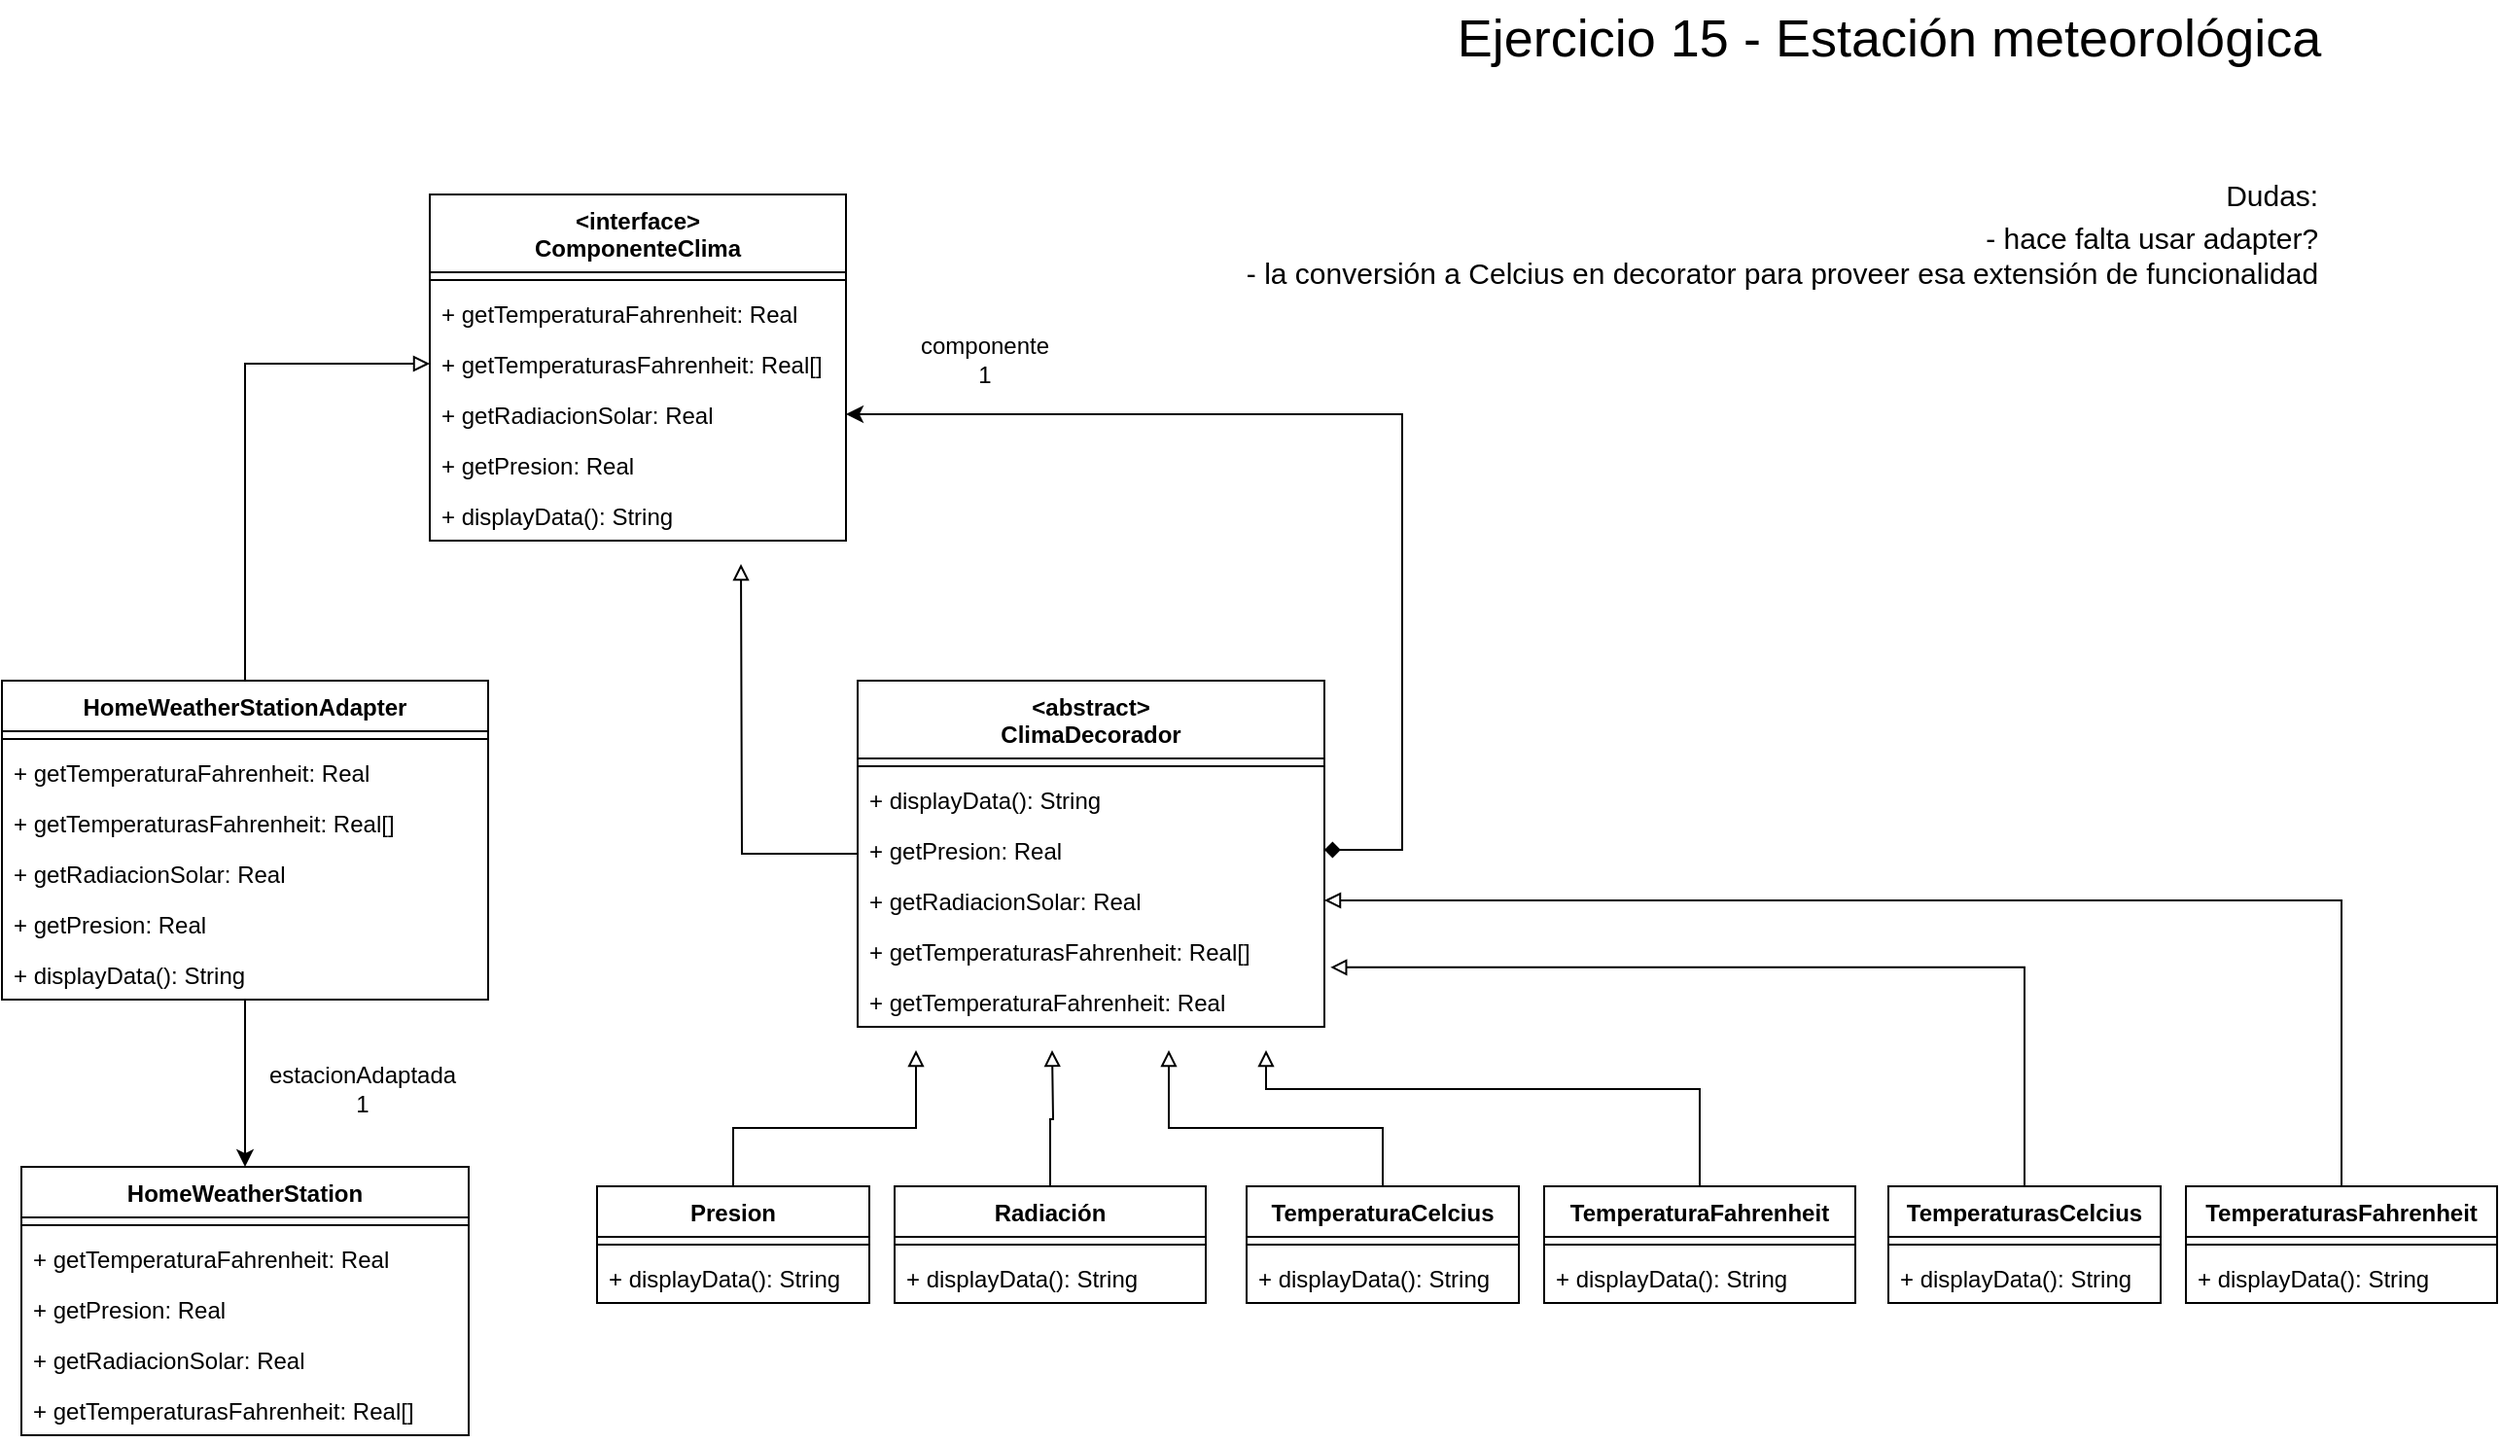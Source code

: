 <mxfile version="19.0.2" type="device"><diagram id="rEvVzxMUn73CYvQJ1fzU" name="Página-1"><mxGraphModel dx="877" dy="902" grid="1" gridSize="10" guides="1" tooltips="1" connect="1" arrows="1" fold="1" page="1" pageScale="1" pageWidth="827" pageHeight="1169" math="0" shadow="0"><root><mxCell id="0"/><mxCell id="1" parent="0"/><mxCell id="HEiRQtaJa1O1rkJMRUPB-1" value="HomeWeatherStation" style="swimlane;fontStyle=1;align=center;verticalAlign=top;childLayout=stackLayout;horizontal=1;startSize=26;horizontalStack=0;resizeParent=1;resizeParentMax=0;resizeLast=0;collapsible=1;marginBottom=0;" vertex="1" parent="1"><mxGeometry x="80" y="680" width="230" height="138" as="geometry"/></mxCell><mxCell id="HEiRQtaJa1O1rkJMRUPB-3" value="" style="line;strokeWidth=1;fillColor=none;align=left;verticalAlign=middle;spacingTop=-1;spacingLeft=3;spacingRight=3;rotatable=0;labelPosition=right;points=[];portConstraint=eastwest;" vertex="1" parent="HEiRQtaJa1O1rkJMRUPB-1"><mxGeometry y="26" width="230" height="8" as="geometry"/></mxCell><mxCell id="HEiRQtaJa1O1rkJMRUPB-4" value="+ getTemperaturaFahrenheit: Real" style="text;strokeColor=none;fillColor=none;align=left;verticalAlign=top;spacingLeft=4;spacingRight=4;overflow=hidden;rotatable=0;points=[[0,0.5],[1,0.5]];portConstraint=eastwest;" vertex="1" parent="HEiRQtaJa1O1rkJMRUPB-1"><mxGeometry y="34" width="230" height="26" as="geometry"/></mxCell><mxCell id="HEiRQtaJa1O1rkJMRUPB-5" value="+ getPresion: Real" style="text;strokeColor=none;fillColor=none;align=left;verticalAlign=top;spacingLeft=4;spacingRight=4;overflow=hidden;rotatable=0;points=[[0,0.5],[1,0.5]];portConstraint=eastwest;" vertex="1" parent="HEiRQtaJa1O1rkJMRUPB-1"><mxGeometry y="60" width="230" height="26" as="geometry"/></mxCell><mxCell id="HEiRQtaJa1O1rkJMRUPB-6" value="+ getRadiacionSolar: Real" style="text;strokeColor=none;fillColor=none;align=left;verticalAlign=top;spacingLeft=4;spacingRight=4;overflow=hidden;rotatable=0;points=[[0,0.5],[1,0.5]];portConstraint=eastwest;" vertex="1" parent="HEiRQtaJa1O1rkJMRUPB-1"><mxGeometry y="86" width="230" height="26" as="geometry"/></mxCell><mxCell id="HEiRQtaJa1O1rkJMRUPB-7" value="+ getTemperaturasFahrenheit: Real[]" style="text;strokeColor=none;fillColor=none;align=left;verticalAlign=top;spacingLeft=4;spacingRight=4;overflow=hidden;rotatable=0;points=[[0,0.5],[1,0.5]];portConstraint=eastwest;" vertex="1" parent="HEiRQtaJa1O1rkJMRUPB-1"><mxGeometry y="112" width="230" height="26" as="geometry"/></mxCell><mxCell id="HEiRQtaJa1O1rkJMRUPB-33" style="edgeStyle=orthogonalEdgeStyle;rounded=0;orthogonalLoop=1;jettySize=auto;html=1;entryX=0.5;entryY=0;entryDx=0;entryDy=0;startArrow=none;startFill=0;" edge="1" parent="1" source="HEiRQtaJa1O1rkJMRUPB-8" target="HEiRQtaJa1O1rkJMRUPB-1"><mxGeometry relative="1" as="geometry"/></mxCell><mxCell id="HEiRQtaJa1O1rkJMRUPB-40" style="edgeStyle=orthogonalEdgeStyle;rounded=0;orthogonalLoop=1;jettySize=auto;html=1;entryX=0;entryY=0.5;entryDx=0;entryDy=0;startArrow=none;startFill=0;endArrow=block;endFill=0;" edge="1" parent="1" source="HEiRQtaJa1O1rkJMRUPB-8" target="HEiRQtaJa1O1rkJMRUPB-25"><mxGeometry relative="1" as="geometry"/></mxCell><mxCell id="HEiRQtaJa1O1rkJMRUPB-8" value="HomeWeatherStationAdapter" style="swimlane;fontStyle=1;align=center;verticalAlign=top;childLayout=stackLayout;horizontal=1;startSize=26;horizontalStack=0;resizeParent=1;resizeParentMax=0;resizeLast=0;collapsible=1;marginBottom=0;" vertex="1" parent="1"><mxGeometry x="70" y="430" width="250" height="164" as="geometry"/></mxCell><mxCell id="HEiRQtaJa1O1rkJMRUPB-10" value="" style="line;strokeWidth=1;fillColor=none;align=left;verticalAlign=middle;spacingTop=-1;spacingLeft=3;spacingRight=3;rotatable=0;labelPosition=right;points=[];portConstraint=eastwest;" vertex="1" parent="HEiRQtaJa1O1rkJMRUPB-8"><mxGeometry y="26" width="250" height="8" as="geometry"/></mxCell><mxCell id="HEiRQtaJa1O1rkJMRUPB-27" value="+ getTemperaturaFahrenheit: Real" style="text;strokeColor=none;fillColor=none;align=left;verticalAlign=top;spacingLeft=4;spacingRight=4;overflow=hidden;rotatable=0;points=[[0,0.5],[1,0.5]];portConstraint=eastwest;" vertex="1" parent="HEiRQtaJa1O1rkJMRUPB-8"><mxGeometry y="34" width="250" height="26" as="geometry"/></mxCell><mxCell id="HEiRQtaJa1O1rkJMRUPB-30" value="+ getTemperaturasFahrenheit: Real[]" style="text;strokeColor=none;fillColor=none;align=left;verticalAlign=top;spacingLeft=4;spacingRight=4;overflow=hidden;rotatable=0;points=[[0,0.5],[1,0.5]];portConstraint=eastwest;" vertex="1" parent="HEiRQtaJa1O1rkJMRUPB-8"><mxGeometry y="60" width="250" height="26" as="geometry"/></mxCell><mxCell id="HEiRQtaJa1O1rkJMRUPB-29" value="+ getRadiacionSolar: Real" style="text;strokeColor=none;fillColor=none;align=left;verticalAlign=top;spacingLeft=4;spacingRight=4;overflow=hidden;rotatable=0;points=[[0,0.5],[1,0.5]];portConstraint=eastwest;" vertex="1" parent="HEiRQtaJa1O1rkJMRUPB-8"><mxGeometry y="86" width="250" height="26" as="geometry"/></mxCell><mxCell id="HEiRQtaJa1O1rkJMRUPB-28" value="+ getPresion: Real" style="text;strokeColor=none;fillColor=none;align=left;verticalAlign=top;spacingLeft=4;spacingRight=4;overflow=hidden;rotatable=0;points=[[0,0.5],[1,0.5]];portConstraint=eastwest;" vertex="1" parent="HEiRQtaJa1O1rkJMRUPB-8"><mxGeometry y="112" width="250" height="26" as="geometry"/></mxCell><mxCell id="HEiRQtaJa1O1rkJMRUPB-31" value="+ displayData(): String" style="text;strokeColor=none;fillColor=none;align=left;verticalAlign=top;spacingLeft=4;spacingRight=4;overflow=hidden;rotatable=0;points=[[0,0.5],[1,0.5]];portConstraint=eastwest;" vertex="1" parent="HEiRQtaJa1O1rkJMRUPB-8"><mxGeometry y="138" width="250" height="26" as="geometry"/></mxCell><mxCell id="HEiRQtaJa1O1rkJMRUPB-12" value="&lt;interface&gt;&#10;ComponenteClima" style="swimlane;fontStyle=1;align=center;verticalAlign=top;childLayout=stackLayout;horizontal=1;startSize=40;horizontalStack=0;resizeParent=1;resizeParentMax=0;resizeLast=0;collapsible=1;marginBottom=0;" vertex="1" parent="1"><mxGeometry x="290" y="180" width="214" height="178" as="geometry"/></mxCell><mxCell id="HEiRQtaJa1O1rkJMRUPB-14" value="" style="line;strokeWidth=1;fillColor=none;align=left;verticalAlign=middle;spacingTop=-1;spacingLeft=3;spacingRight=3;rotatable=0;labelPosition=right;points=[];portConstraint=eastwest;" vertex="1" parent="HEiRQtaJa1O1rkJMRUPB-12"><mxGeometry y="40" width="214" height="8" as="geometry"/></mxCell><mxCell id="HEiRQtaJa1O1rkJMRUPB-22" value="+ getTemperaturaFahrenheit: Real" style="text;strokeColor=none;fillColor=none;align=left;verticalAlign=top;spacingLeft=4;spacingRight=4;overflow=hidden;rotatable=0;points=[[0,0.5],[1,0.5]];portConstraint=eastwest;" vertex="1" parent="HEiRQtaJa1O1rkJMRUPB-12"><mxGeometry y="48" width="214" height="26" as="geometry"/></mxCell><mxCell id="HEiRQtaJa1O1rkJMRUPB-25" value="+ getTemperaturasFahrenheit: Real[]" style="text;strokeColor=none;fillColor=none;align=left;verticalAlign=top;spacingLeft=4;spacingRight=4;overflow=hidden;rotatable=0;points=[[0,0.5],[1,0.5]];portConstraint=eastwest;" vertex="1" parent="HEiRQtaJa1O1rkJMRUPB-12"><mxGeometry y="74" width="214" height="26" as="geometry"/></mxCell><mxCell id="HEiRQtaJa1O1rkJMRUPB-24" value="+ getRadiacionSolar: Real" style="text;strokeColor=none;fillColor=none;align=left;verticalAlign=top;spacingLeft=4;spacingRight=4;overflow=hidden;rotatable=0;points=[[0,0.5],[1,0.5]];portConstraint=eastwest;" vertex="1" parent="HEiRQtaJa1O1rkJMRUPB-12"><mxGeometry y="100" width="214" height="26" as="geometry"/></mxCell><mxCell id="HEiRQtaJa1O1rkJMRUPB-23" value="+ getPresion: Real" style="text;strokeColor=none;fillColor=none;align=left;verticalAlign=top;spacingLeft=4;spacingRight=4;overflow=hidden;rotatable=0;points=[[0,0.5],[1,0.5]];portConstraint=eastwest;" vertex="1" parent="HEiRQtaJa1O1rkJMRUPB-12"><mxGeometry y="126" width="214" height="26" as="geometry"/></mxCell><mxCell id="HEiRQtaJa1O1rkJMRUPB-15" value="+ displayData(): String" style="text;strokeColor=none;fillColor=none;align=left;verticalAlign=top;spacingLeft=4;spacingRight=4;overflow=hidden;rotatable=0;points=[[0,0.5],[1,0.5]];portConstraint=eastwest;" vertex="1" parent="HEiRQtaJa1O1rkJMRUPB-12"><mxGeometry y="152" width="214" height="26" as="geometry"/></mxCell><mxCell id="HEiRQtaJa1O1rkJMRUPB-41" style="edgeStyle=orthogonalEdgeStyle;rounded=0;orthogonalLoop=1;jettySize=auto;html=1;startArrow=none;startFill=0;endArrow=block;endFill=0;" edge="1" parent="1" source="HEiRQtaJa1O1rkJMRUPB-16"><mxGeometry relative="1" as="geometry"><mxPoint x="450" y="370" as="targetPoint"/></mxGeometry></mxCell><mxCell id="HEiRQtaJa1O1rkJMRUPB-16" value="&lt;abstract&gt;&#10;ClimaDecorador" style="swimlane;fontStyle=1;align=center;verticalAlign=top;childLayout=stackLayout;horizontal=1;startSize=40;horizontalStack=0;resizeParent=1;resizeParentMax=0;resizeLast=0;collapsible=1;marginBottom=0;" vertex="1" parent="1"><mxGeometry x="510" y="430" width="240" height="178" as="geometry"/></mxCell><mxCell id="HEiRQtaJa1O1rkJMRUPB-18" value="" style="line;strokeWidth=1;fillColor=none;align=left;verticalAlign=middle;spacingTop=-1;spacingLeft=3;spacingRight=3;rotatable=0;labelPosition=right;points=[];portConstraint=eastwest;" vertex="1" parent="HEiRQtaJa1O1rkJMRUPB-16"><mxGeometry y="40" width="240" height="8" as="geometry"/></mxCell><mxCell id="HEiRQtaJa1O1rkJMRUPB-39" value="+ displayData(): String" style="text;strokeColor=none;fillColor=none;align=left;verticalAlign=top;spacingLeft=4;spacingRight=4;overflow=hidden;rotatable=0;points=[[0,0.5],[1,0.5]];portConstraint=eastwest;" vertex="1" parent="HEiRQtaJa1O1rkJMRUPB-16"><mxGeometry y="48" width="240" height="26" as="geometry"/></mxCell><mxCell id="HEiRQtaJa1O1rkJMRUPB-38" value="+ getPresion: Real" style="text;strokeColor=none;fillColor=none;align=left;verticalAlign=top;spacingLeft=4;spacingRight=4;overflow=hidden;rotatable=0;points=[[0,0.5],[1,0.5]];portConstraint=eastwest;" vertex="1" parent="HEiRQtaJa1O1rkJMRUPB-16"><mxGeometry y="74" width="240" height="26" as="geometry"/></mxCell><mxCell id="HEiRQtaJa1O1rkJMRUPB-37" value="+ getRadiacionSolar: Real" style="text;strokeColor=none;fillColor=none;align=left;verticalAlign=top;spacingLeft=4;spacingRight=4;overflow=hidden;rotatable=0;points=[[0,0.5],[1,0.5]];portConstraint=eastwest;" vertex="1" parent="HEiRQtaJa1O1rkJMRUPB-16"><mxGeometry y="100" width="240" height="26" as="geometry"/></mxCell><mxCell id="HEiRQtaJa1O1rkJMRUPB-36" value="+ getTemperaturasFahrenheit: Real[]" style="text;strokeColor=none;fillColor=none;align=left;verticalAlign=top;spacingLeft=4;spacingRight=4;overflow=hidden;rotatable=0;points=[[0,0.5],[1,0.5]];portConstraint=eastwest;" vertex="1" parent="HEiRQtaJa1O1rkJMRUPB-16"><mxGeometry y="126" width="240" height="26" as="geometry"/></mxCell><mxCell id="HEiRQtaJa1O1rkJMRUPB-35" value="+ getTemperaturaFahrenheit: Real" style="text;strokeColor=none;fillColor=none;align=left;verticalAlign=top;spacingLeft=4;spacingRight=4;overflow=hidden;rotatable=0;points=[[0,0.5],[1,0.5]];portConstraint=eastwest;" vertex="1" parent="HEiRQtaJa1O1rkJMRUPB-16"><mxGeometry y="152" width="240" height="26" as="geometry"/></mxCell><mxCell id="HEiRQtaJa1O1rkJMRUPB-21" value="componente&lt;br&gt;1" style="text;html=1;align=center;verticalAlign=middle;resizable=0;points=[];autosize=1;strokeColor=none;fillColor=none;" vertex="1" parent="1"><mxGeometry x="535" y="250" width="80" height="30" as="geometry"/></mxCell><mxCell id="HEiRQtaJa1O1rkJMRUPB-34" value="estacionAdaptada&lt;br&gt;1" style="text;html=1;align=center;verticalAlign=middle;resizable=0;points=[];autosize=1;strokeColor=none;fillColor=none;" vertex="1" parent="1"><mxGeometry x="200" y="625" width="110" height="30" as="geometry"/></mxCell><mxCell id="HEiRQtaJa1O1rkJMRUPB-42" style="edgeStyle=orthogonalEdgeStyle;rounded=0;orthogonalLoop=1;jettySize=auto;html=1;entryX=1;entryY=0.5;entryDx=0;entryDy=0;startArrow=diamond;startFill=1;endArrow=classic;endFill=1;" edge="1" parent="1" source="HEiRQtaJa1O1rkJMRUPB-38" target="HEiRQtaJa1O1rkJMRUPB-24"><mxGeometry relative="1" as="geometry"><Array as="points"><mxPoint x="790" y="517"/><mxPoint x="790" y="293"/></Array></mxGeometry></mxCell><mxCell id="HEiRQtaJa1O1rkJMRUPB-65" style="edgeStyle=orthogonalEdgeStyle;rounded=0;orthogonalLoop=1;jettySize=auto;html=1;startArrow=none;startFill=0;endArrow=block;endFill=0;" edge="1" parent="1" source="HEiRQtaJa1O1rkJMRUPB-43"><mxGeometry relative="1" as="geometry"><mxPoint x="540" y="620" as="targetPoint"/><Array as="points"><mxPoint x="446" y="660"/><mxPoint x="540" y="660"/></Array></mxGeometry></mxCell><mxCell id="HEiRQtaJa1O1rkJMRUPB-43" value="Presion" style="swimlane;fontStyle=1;align=center;verticalAlign=top;childLayout=stackLayout;horizontal=1;startSize=26;horizontalStack=0;resizeParent=1;resizeParentMax=0;resizeLast=0;collapsible=1;marginBottom=0;" vertex="1" parent="1"><mxGeometry x="376" y="690" width="140" height="60" as="geometry"/></mxCell><mxCell id="HEiRQtaJa1O1rkJMRUPB-45" value="" style="line;strokeWidth=1;fillColor=none;align=left;verticalAlign=middle;spacingTop=-1;spacingLeft=3;spacingRight=3;rotatable=0;labelPosition=right;points=[];portConstraint=eastwest;" vertex="1" parent="HEiRQtaJa1O1rkJMRUPB-43"><mxGeometry y="26" width="140" height="8" as="geometry"/></mxCell><mxCell id="HEiRQtaJa1O1rkJMRUPB-51" value="+ displayData(): String" style="text;strokeColor=none;fillColor=none;align=left;verticalAlign=top;spacingLeft=4;spacingRight=4;overflow=hidden;rotatable=0;points=[[0,0.5],[1,0.5]];portConstraint=eastwest;" vertex="1" parent="HEiRQtaJa1O1rkJMRUPB-43"><mxGeometry y="34" width="140" height="26" as="geometry"/></mxCell><mxCell id="HEiRQtaJa1O1rkJMRUPB-66" style="edgeStyle=orthogonalEdgeStyle;rounded=0;orthogonalLoop=1;jettySize=auto;html=1;startArrow=none;startFill=0;endArrow=block;endFill=0;" edge="1" parent="1" source="HEiRQtaJa1O1rkJMRUPB-47"><mxGeometry relative="1" as="geometry"><mxPoint x="610" y="620" as="targetPoint"/></mxGeometry></mxCell><mxCell id="HEiRQtaJa1O1rkJMRUPB-47" value="Radiación" style="swimlane;fontStyle=1;align=center;verticalAlign=top;childLayout=stackLayout;horizontal=1;startSize=26;horizontalStack=0;resizeParent=1;resizeParentMax=0;resizeLast=0;collapsible=1;marginBottom=0;" vertex="1" parent="1"><mxGeometry x="529" y="690" width="160" height="60" as="geometry"/></mxCell><mxCell id="HEiRQtaJa1O1rkJMRUPB-49" value="" style="line;strokeWidth=1;fillColor=none;align=left;verticalAlign=middle;spacingTop=-1;spacingLeft=3;spacingRight=3;rotatable=0;labelPosition=right;points=[];portConstraint=eastwest;" vertex="1" parent="HEiRQtaJa1O1rkJMRUPB-47"><mxGeometry y="26" width="160" height="8" as="geometry"/></mxCell><mxCell id="HEiRQtaJa1O1rkJMRUPB-52" value="+ displayData(): String" style="text;strokeColor=none;fillColor=none;align=left;verticalAlign=top;spacingLeft=4;spacingRight=4;overflow=hidden;rotatable=0;points=[[0,0.5],[1,0.5]];portConstraint=eastwest;" vertex="1" parent="HEiRQtaJa1O1rkJMRUPB-47"><mxGeometry y="34" width="160" height="26" as="geometry"/></mxCell><mxCell id="HEiRQtaJa1O1rkJMRUPB-67" style="edgeStyle=orthogonalEdgeStyle;rounded=0;orthogonalLoop=1;jettySize=auto;html=1;startArrow=none;startFill=0;endArrow=block;endFill=0;" edge="1" parent="1" source="HEiRQtaJa1O1rkJMRUPB-53"><mxGeometry relative="1" as="geometry"><mxPoint x="670" y="620" as="targetPoint"/><Array as="points"><mxPoint x="780" y="660"/><mxPoint x="670" y="660"/></Array></mxGeometry></mxCell><mxCell id="HEiRQtaJa1O1rkJMRUPB-53" value="TemperaturaCelcius" style="swimlane;fontStyle=1;align=center;verticalAlign=top;childLayout=stackLayout;horizontal=1;startSize=26;horizontalStack=0;resizeParent=1;resizeParentMax=0;resizeLast=0;collapsible=1;marginBottom=0;" vertex="1" parent="1"><mxGeometry x="710" y="690" width="140" height="60" as="geometry"/></mxCell><mxCell id="HEiRQtaJa1O1rkJMRUPB-54" value="" style="line;strokeWidth=1;fillColor=none;align=left;verticalAlign=middle;spacingTop=-1;spacingLeft=3;spacingRight=3;rotatable=0;labelPosition=right;points=[];portConstraint=eastwest;" vertex="1" parent="HEiRQtaJa1O1rkJMRUPB-53"><mxGeometry y="26" width="140" height="8" as="geometry"/></mxCell><mxCell id="HEiRQtaJa1O1rkJMRUPB-55" value="+ displayData(): String" style="text;strokeColor=none;fillColor=none;align=left;verticalAlign=top;spacingLeft=4;spacingRight=4;overflow=hidden;rotatable=0;points=[[0,0.5],[1,0.5]];portConstraint=eastwest;" vertex="1" parent="HEiRQtaJa1O1rkJMRUPB-53"><mxGeometry y="34" width="140" height="26" as="geometry"/></mxCell><mxCell id="HEiRQtaJa1O1rkJMRUPB-68" style="edgeStyle=orthogonalEdgeStyle;rounded=0;orthogonalLoop=1;jettySize=auto;html=1;startArrow=none;startFill=0;endArrow=block;endFill=0;" edge="1" parent="1" source="HEiRQtaJa1O1rkJMRUPB-56"><mxGeometry relative="1" as="geometry"><mxPoint x="720" y="620" as="targetPoint"/><Array as="points"><mxPoint x="943" y="640"/><mxPoint x="720" y="640"/></Array></mxGeometry></mxCell><mxCell id="HEiRQtaJa1O1rkJMRUPB-56" value="TemperaturaFahrenheit" style="swimlane;fontStyle=1;align=center;verticalAlign=top;childLayout=stackLayout;horizontal=1;startSize=26;horizontalStack=0;resizeParent=1;resizeParentMax=0;resizeLast=0;collapsible=1;marginBottom=0;" vertex="1" parent="1"><mxGeometry x="863" y="690" width="160" height="60" as="geometry"/></mxCell><mxCell id="HEiRQtaJa1O1rkJMRUPB-57" value="" style="line;strokeWidth=1;fillColor=none;align=left;verticalAlign=middle;spacingTop=-1;spacingLeft=3;spacingRight=3;rotatable=0;labelPosition=right;points=[];portConstraint=eastwest;" vertex="1" parent="HEiRQtaJa1O1rkJMRUPB-56"><mxGeometry y="26" width="160" height="8" as="geometry"/></mxCell><mxCell id="HEiRQtaJa1O1rkJMRUPB-58" value="+ displayData(): String" style="text;strokeColor=none;fillColor=none;align=left;verticalAlign=top;spacingLeft=4;spacingRight=4;overflow=hidden;rotatable=0;points=[[0,0.5],[1,0.5]];portConstraint=eastwest;" vertex="1" parent="HEiRQtaJa1O1rkJMRUPB-56"><mxGeometry y="34" width="160" height="26" as="geometry"/></mxCell><mxCell id="HEiRQtaJa1O1rkJMRUPB-69" style="edgeStyle=orthogonalEdgeStyle;rounded=0;orthogonalLoop=1;jettySize=auto;html=1;entryX=1.013;entryY=-0.176;entryDx=0;entryDy=0;entryPerimeter=0;startArrow=none;startFill=0;endArrow=block;endFill=0;" edge="1" parent="1" source="HEiRQtaJa1O1rkJMRUPB-59" target="HEiRQtaJa1O1rkJMRUPB-35"><mxGeometry relative="1" as="geometry"/></mxCell><mxCell id="HEiRQtaJa1O1rkJMRUPB-59" value="TemperaturasCelcius" style="swimlane;fontStyle=1;align=center;verticalAlign=top;childLayout=stackLayout;horizontal=1;startSize=26;horizontalStack=0;resizeParent=1;resizeParentMax=0;resizeLast=0;collapsible=1;marginBottom=0;" vertex="1" parent="1"><mxGeometry x="1040" y="690" width="140" height="60" as="geometry"/></mxCell><mxCell id="HEiRQtaJa1O1rkJMRUPB-60" value="" style="line;strokeWidth=1;fillColor=none;align=left;verticalAlign=middle;spacingTop=-1;spacingLeft=3;spacingRight=3;rotatable=0;labelPosition=right;points=[];portConstraint=eastwest;" vertex="1" parent="HEiRQtaJa1O1rkJMRUPB-59"><mxGeometry y="26" width="140" height="8" as="geometry"/></mxCell><mxCell id="HEiRQtaJa1O1rkJMRUPB-61" value="+ displayData(): String" style="text;strokeColor=none;fillColor=none;align=left;verticalAlign=top;spacingLeft=4;spacingRight=4;overflow=hidden;rotatable=0;points=[[0,0.5],[1,0.5]];portConstraint=eastwest;" vertex="1" parent="HEiRQtaJa1O1rkJMRUPB-59"><mxGeometry y="34" width="140" height="26" as="geometry"/></mxCell><mxCell id="HEiRQtaJa1O1rkJMRUPB-70" style="edgeStyle=orthogonalEdgeStyle;rounded=0;orthogonalLoop=1;jettySize=auto;html=1;entryX=1;entryY=0.5;entryDx=0;entryDy=0;startArrow=none;startFill=0;endArrow=block;endFill=0;" edge="1" parent="1" source="HEiRQtaJa1O1rkJMRUPB-62" target="HEiRQtaJa1O1rkJMRUPB-37"><mxGeometry relative="1" as="geometry"/></mxCell><mxCell id="HEiRQtaJa1O1rkJMRUPB-62" value="TemperaturasFahrenheit" style="swimlane;fontStyle=1;align=center;verticalAlign=top;childLayout=stackLayout;horizontal=1;startSize=26;horizontalStack=0;resizeParent=1;resizeParentMax=0;resizeLast=0;collapsible=1;marginBottom=0;" vertex="1" parent="1"><mxGeometry x="1193" y="690" width="160" height="60" as="geometry"/></mxCell><mxCell id="HEiRQtaJa1O1rkJMRUPB-63" value="" style="line;strokeWidth=1;fillColor=none;align=left;verticalAlign=middle;spacingTop=-1;spacingLeft=3;spacingRight=3;rotatable=0;labelPosition=right;points=[];portConstraint=eastwest;" vertex="1" parent="HEiRQtaJa1O1rkJMRUPB-62"><mxGeometry y="26" width="160" height="8" as="geometry"/></mxCell><mxCell id="HEiRQtaJa1O1rkJMRUPB-64" value="+ displayData(): String" style="text;strokeColor=none;fillColor=none;align=left;verticalAlign=top;spacingLeft=4;spacingRight=4;overflow=hidden;rotatable=0;points=[[0,0.5],[1,0.5]];portConstraint=eastwest;" vertex="1" parent="HEiRQtaJa1O1rkJMRUPB-62"><mxGeometry y="34" width="160" height="26" as="geometry"/></mxCell><mxCell id="HEiRQtaJa1O1rkJMRUPB-71" value="Ejercicio 15 - Estación meteorológica" style="text;html=1;align=center;verticalAlign=middle;resizable=0;points=[];autosize=1;strokeColor=none;fillColor=none;fontSize=27;" vertex="1" parent="1"><mxGeometry x="810" y="80" width="460" height="40" as="geometry"/></mxCell><mxCell id="HEiRQtaJa1O1rkJMRUPB-72" value="&lt;div style=&quot;text-align: right;&quot;&gt;&lt;span style=&quot;font-size: 15px; background-color: initial;&quot;&gt;Dudas:&lt;/span&gt;&lt;/div&gt;&lt;font style=&quot;font-size: 15px;&quot;&gt;&lt;div style=&quot;text-align: right;&quot;&gt;&lt;span style=&quot;background-color: initial;&quot;&gt;- hace falta usar adapter?&lt;/span&gt;&lt;/div&gt;&lt;div style=&quot;text-align: right;&quot;&gt;&lt;span style=&quot;background-color: initial;&quot;&gt;- la conversión a Celcius en decorator para proveer esa extensión de funcionalidad&lt;/span&gt;&lt;/div&gt;&lt;/font&gt;" style="text;html=1;align=center;verticalAlign=middle;resizable=0;points=[];autosize=1;strokeColor=none;fillColor=none;fontSize=27;" vertex="1" parent="1"><mxGeometry x="700" y="140" width="570" height="110" as="geometry"/></mxCell></root></mxGraphModel></diagram></mxfile>
